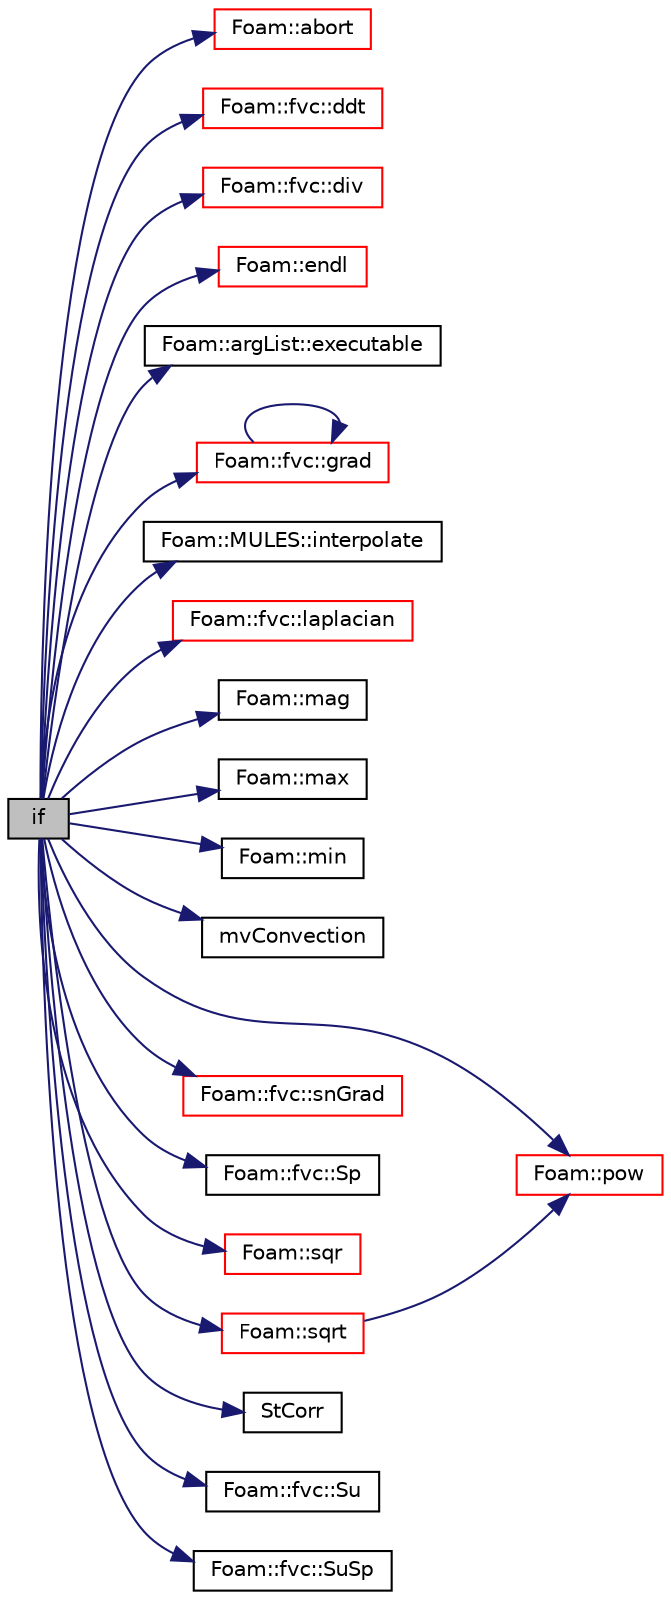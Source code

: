 digraph "if"
{
  bgcolor="transparent";
  edge [fontname="Helvetica",fontsize="10",labelfontname="Helvetica",labelfontsize="10"];
  node [fontname="Helvetica",fontsize="10",shape=record];
  rankdir="LR";
  Node1 [label="if",height=0.2,width=0.4,color="black", fillcolor="grey75", style="filled", fontcolor="black"];
  Node1 -> Node2 [color="midnightblue",fontsize="10",style="solid",fontname="Helvetica"];
  Node2 [label="Foam::abort",height=0.2,width=0.4,color="red",URL="$a10733.html#a447107a607d03e417307c203fa5fb44b"];
  Node1 -> Node3 [color="midnightblue",fontsize="10",style="solid",fontname="Helvetica"];
  Node3 [label="Foam::fvc::ddt",height=0.2,width=0.4,color="red",URL="$a10768.html#a5dc871206ab86042756c8ccfdc5797ad"];
  Node1 -> Node4 [color="midnightblue",fontsize="10",style="solid",fontname="Helvetica"];
  Node4 [label="Foam::fvc::div",height=0.2,width=0.4,color="red",URL="$a10768.html#a585533948ad80abfe589d920c641f251"];
  Node1 -> Node5 [color="midnightblue",fontsize="10",style="solid",fontname="Helvetica"];
  Node5 [label="Foam::endl",height=0.2,width=0.4,color="red",URL="$a10733.html#a2db8fe02a0d3909e9351bb4275b23ce4",tooltip="Add newline and flush stream. "];
  Node1 -> Node6 [color="midnightblue",fontsize="10",style="solid",fontname="Helvetica"];
  Node6 [label="Foam::argList::executable",height=0.2,width=0.4,color="black",URL="$a00068.html#a9309e42e0cec08c773ed35e24c85ba9c",tooltip="Name of executable without the path. "];
  Node1 -> Node7 [color="midnightblue",fontsize="10",style="solid",fontname="Helvetica"];
  Node7 [label="Foam::fvc::grad",height=0.2,width=0.4,color="red",URL="$a10768.html#a7c00ec90ecc15ed3005255e42c52827a"];
  Node7 -> Node7 [color="midnightblue",fontsize="10",style="solid",fontname="Helvetica"];
  Node1 -> Node8 [color="midnightblue",fontsize="10",style="solid",fontname="Helvetica"];
  Node8 [label="Foam::MULES::interpolate",height=0.2,width=0.4,color="black",URL="$a10792.html#a4d62f21551985d814104861e7c1d9b4f"];
  Node1 -> Node9 [color="midnightblue",fontsize="10",style="solid",fontname="Helvetica"];
  Node9 [label="Foam::fvc::laplacian",height=0.2,width=0.4,color="red",URL="$a10768.html#ac75bff389d0405149b204b0d7ac214cd"];
  Node1 -> Node10 [color="midnightblue",fontsize="10",style="solid",fontname="Helvetica"];
  Node10 [label="Foam::mag",height=0.2,width=0.4,color="black",URL="$a10733.html#a929da2a3fdcf3dacbbe0487d3a330dae"];
  Node1 -> Node11 [color="midnightblue",fontsize="10",style="solid",fontname="Helvetica"];
  Node11 [label="Foam::max",height=0.2,width=0.4,color="black",URL="$a10733.html#ac993e906cf2774ae77e666bc24e81733"];
  Node1 -> Node12 [color="midnightblue",fontsize="10",style="solid",fontname="Helvetica"];
  Node12 [label="Foam::min",height=0.2,width=0.4,color="black",URL="$a10733.html#a253e112ad2d56d96230ff39ea7f442dc"];
  Node1 -> Node13 [color="midnightblue",fontsize="10",style="solid",fontname="Helvetica"];
  Node13 [label="mvConvection",height=0.2,width=0.4,color="black",URL="$a03050.html#ad69da3d816b5081c14df7d838b67fe2a"];
  Node1 -> Node14 [color="midnightblue",fontsize="10",style="solid",fontname="Helvetica"];
  Node14 [label="Foam::pow",height=0.2,width=0.4,color="red",URL="$a10733.html#a7500c8e9d27a442adc75e287de074c7c"];
  Node1 -> Node15 [color="midnightblue",fontsize="10",style="solid",fontname="Helvetica"];
  Node15 [label="Foam::fvc::snGrad",height=0.2,width=0.4,color="red",URL="$a10768.html#a15da734ee906cb52cf17937ab84c41a0"];
  Node1 -> Node16 [color="midnightblue",fontsize="10",style="solid",fontname="Helvetica"];
  Node16 [label="Foam::fvc::Sp",height=0.2,width=0.4,color="black",URL="$a10768.html#acb372005d973de14c63c97ba57a82d99"];
  Node1 -> Node17 [color="midnightblue",fontsize="10",style="solid",fontname="Helvetica"];
  Node17 [label="Foam::sqr",height=0.2,width=0.4,color="red",URL="$a10733.html#a277dc11c581d53826ab5090b08f3b17b"];
  Node1 -> Node18 [color="midnightblue",fontsize="10",style="solid",fontname="Helvetica"];
  Node18 [label="Foam::sqrt",height=0.2,width=0.4,color="red",URL="$a10733.html#a8616bd62eebf2342a80222fecb1bda71"];
  Node18 -> Node14 [color="midnightblue",fontsize="10",style="solid",fontname="Helvetica"];
  Node1 -> Node19 [color="midnightblue",fontsize="10",style="solid",fontname="Helvetica"];
  Node19 [label="StCorr",height=0.2,width=0.4,color="black",URL="$a04999.html#a2345b7d151d438a7923445f8b895881a"];
  Node1 -> Node20 [color="midnightblue",fontsize="10",style="solid",fontname="Helvetica"];
  Node20 [label="Foam::fvc::Su",height=0.2,width=0.4,color="black",URL="$a10768.html#ac92e296062b7b025a96b82351c1d9b89"];
  Node1 -> Node21 [color="midnightblue",fontsize="10",style="solid",fontname="Helvetica"];
  Node21 [label="Foam::fvc::SuSp",height=0.2,width=0.4,color="black",URL="$a10768.html#ab90ec00e4d3f6f35b5b619f517d624f2"];
}
